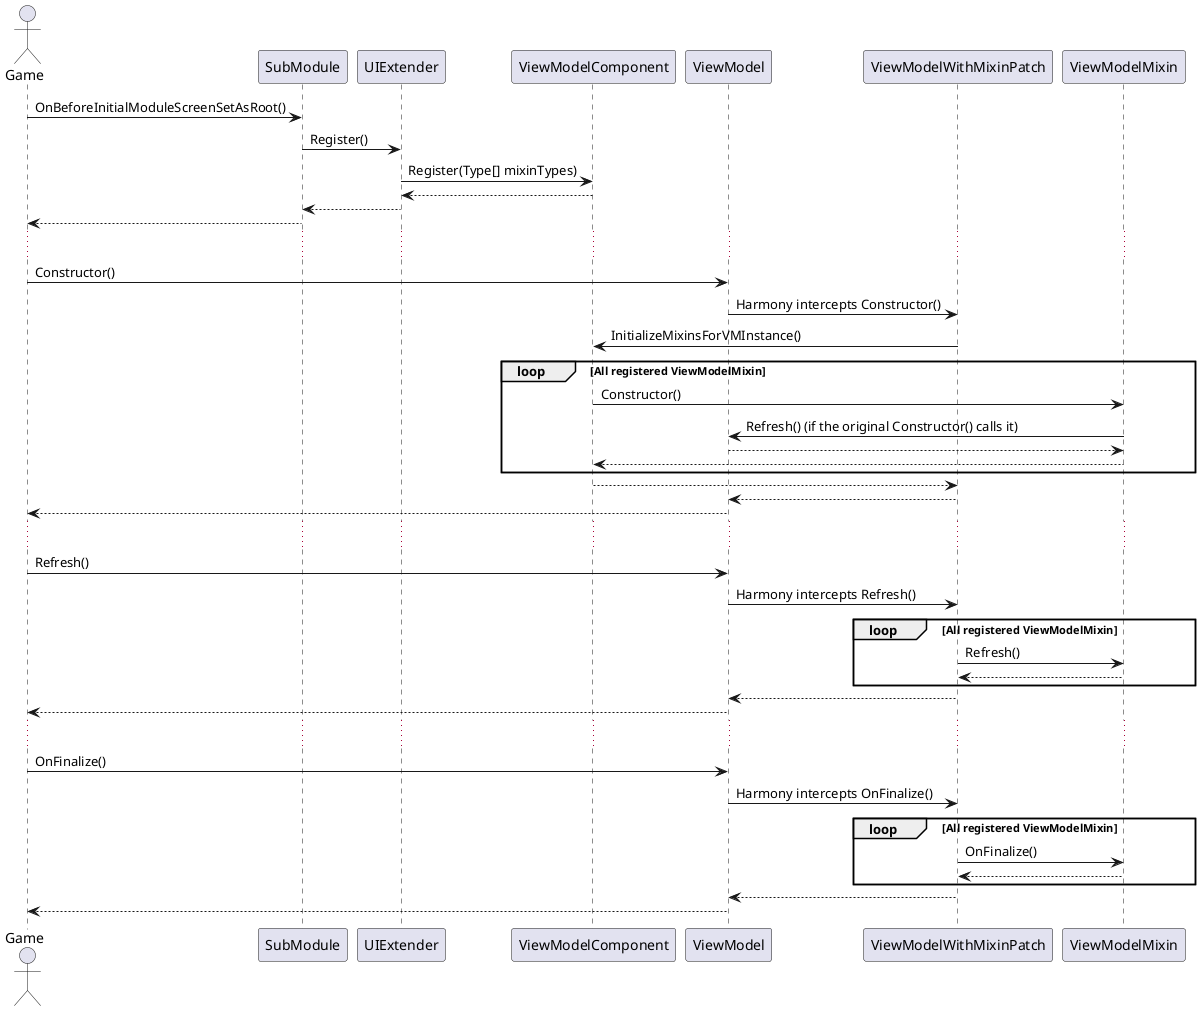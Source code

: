 ﻿@startuml

actor Game

Game -> SubModule: OnBeforeInitialModuleScreenSetAsRoot()
SubModule -> UIExtender: Register()
UIExtender -> ViewModelComponent: Register(Type[] mixinTypes)
ViewModelComponent --> UIExtender
UIExtender --> SubModule
SubModule --> Game

...

Game -> ViewModel: Constructor()
ViewModel -> ViewModelWithMixinPatch: Harmony intercepts Constructor()
ViewModelWithMixinPatch -> ViewModelComponent: InitializeMixinsForVMInstance()
loop All registered ViewModelMixin
    ViewModelComponent -> ViewModelMixin: Constructor()
    ViewModelMixin -> ViewModel: Refresh() (if the original Constructor() calls it)
    ViewModel --> ViewModelMixin
    ViewModelMixin --> ViewModelComponent
end
ViewModelComponent --> ViewModelWithMixinPatch
ViewModelWithMixinPatch --> ViewModel
ViewModel --> Game

...

Game -> ViewModel: Refresh()
ViewModel -> ViewModelWithMixinPatch: Harmony intercepts Refresh()
loop All registered ViewModelMixin
    ViewModelWithMixinPatch -> ViewModelMixin: Refresh()
    ViewModelMixin --> ViewModelWithMixinPatch
end
ViewModelWithMixinPatch --> ViewModel
ViewModel --> Game

...

Game -> ViewModel: OnFinalize()
ViewModel -> ViewModelWithMixinPatch: Harmony intercepts OnFinalize()
loop All registered ViewModelMixin
    ViewModelWithMixinPatch -> ViewModelMixin: OnFinalize()
    ViewModelMixin --> ViewModelWithMixinPatch
end
ViewModelWithMixinPatch --> ViewModel
ViewModel --> Game

@enduml